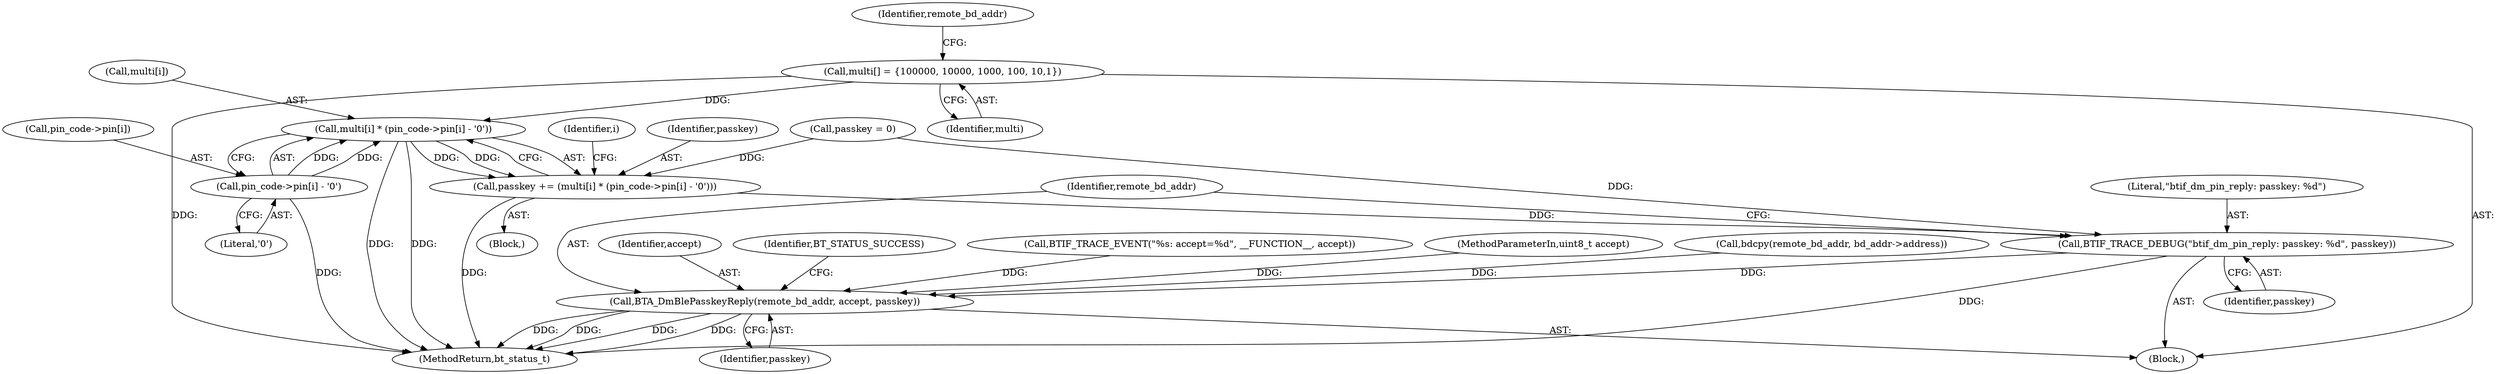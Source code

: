 digraph "0_Android_9b534de2aca5d790c2a1c4d76b545f16137d95dd@array" {
"1000147" [label="(Call,multi[i] * (pin_code->pin[i] - '0'))"];
"1000127" [label="(Call,multi[] = {100000, 10000, 1000, 100, 10,1})"];
"1000151" [label="(Call,pin_code->pin[i] - '0')"];
"1000145" [label="(Call,passkey += (multi[i] * (pin_code->pin[i] - '0')))"];
"1000158" [label="(Call,BTIF_TRACE_DEBUG(\"btif_dm_pin_reply: passkey: %d\", passkey))"];
"1000161" [label="(Call,BTA_DmBlePasskeyReply(remote_bd_addr, accept, passkey))"];
"1000148" [label="(Call,multi[i])"];
"1000127" [label="(Call,multi[] = {100000, 10000, 1000, 100, 10,1})"];
"1000131" [label="(Identifier,remote_bd_addr)"];
"1000143" [label="(Identifier,i)"];
"1000161" [label="(Call,BTA_DmBlePasskeyReply(remote_bd_addr, accept, passkey))"];
"1000162" [label="(Identifier,remote_bd_addr)"];
"1000163" [label="(Identifier,accept)"];
"1000146" [label="(Identifier,passkey)"];
"1000123" [label="(Call,passkey = 0)"];
"1000128" [label="(Identifier,multi)"];
"1000144" [label="(Block,)"];
"1000159" [label="(Literal,\"btif_dm_pin_reply: passkey: %d\")"];
"1000152" [label="(Call,pin_code->pin[i])"];
"1000147" [label="(Call,multi[i] * (pin_code->pin[i] - '0'))"];
"1000158" [label="(Call,BTIF_TRACE_DEBUG(\"btif_dm_pin_reply: passkey: %d\", passkey))"];
"1000164" [label="(Identifier,passkey)"];
"1000186" [label="(Identifier,BT_STATUS_SUCCESS)"];
"1000157" [label="(Literal,'0')"];
"1000106" [label="(Call,BTIF_TRACE_EVENT(\"%s: accept=%d\", __FUNCTION__, accept))"];
"1000145" [label="(Call,passkey += (multi[i] * (pin_code->pin[i] - '0')))"];
"1000120" [label="(Block,)"];
"1000102" [label="(MethodParameterIn,uint8_t accept)"];
"1000187" [label="(MethodReturn,bt_status_t)"];
"1000130" [label="(Call,bdcpy(remote_bd_addr, bd_addr->address))"];
"1000160" [label="(Identifier,passkey)"];
"1000151" [label="(Call,pin_code->pin[i] - '0')"];
"1000147" -> "1000145"  [label="AST: "];
"1000147" -> "1000151"  [label="CFG: "];
"1000148" -> "1000147"  [label="AST: "];
"1000151" -> "1000147"  [label="AST: "];
"1000145" -> "1000147"  [label="CFG: "];
"1000147" -> "1000187"  [label="DDG: "];
"1000147" -> "1000187"  [label="DDG: "];
"1000147" -> "1000145"  [label="DDG: "];
"1000147" -> "1000145"  [label="DDG: "];
"1000127" -> "1000147"  [label="DDG: "];
"1000151" -> "1000147"  [label="DDG: "];
"1000151" -> "1000147"  [label="DDG: "];
"1000127" -> "1000120"  [label="AST: "];
"1000127" -> "1000128"  [label="CFG: "];
"1000128" -> "1000127"  [label="AST: "];
"1000131" -> "1000127"  [label="CFG: "];
"1000127" -> "1000187"  [label="DDG: "];
"1000151" -> "1000157"  [label="CFG: "];
"1000152" -> "1000151"  [label="AST: "];
"1000157" -> "1000151"  [label="AST: "];
"1000151" -> "1000187"  [label="DDG: "];
"1000145" -> "1000144"  [label="AST: "];
"1000146" -> "1000145"  [label="AST: "];
"1000143" -> "1000145"  [label="CFG: "];
"1000145" -> "1000187"  [label="DDG: "];
"1000123" -> "1000145"  [label="DDG: "];
"1000145" -> "1000158"  [label="DDG: "];
"1000158" -> "1000120"  [label="AST: "];
"1000158" -> "1000160"  [label="CFG: "];
"1000159" -> "1000158"  [label="AST: "];
"1000160" -> "1000158"  [label="AST: "];
"1000162" -> "1000158"  [label="CFG: "];
"1000158" -> "1000187"  [label="DDG: "];
"1000123" -> "1000158"  [label="DDG: "];
"1000158" -> "1000161"  [label="DDG: "];
"1000161" -> "1000120"  [label="AST: "];
"1000161" -> "1000164"  [label="CFG: "];
"1000162" -> "1000161"  [label="AST: "];
"1000163" -> "1000161"  [label="AST: "];
"1000164" -> "1000161"  [label="AST: "];
"1000186" -> "1000161"  [label="CFG: "];
"1000161" -> "1000187"  [label="DDG: "];
"1000161" -> "1000187"  [label="DDG: "];
"1000161" -> "1000187"  [label="DDG: "];
"1000161" -> "1000187"  [label="DDG: "];
"1000130" -> "1000161"  [label="DDG: "];
"1000106" -> "1000161"  [label="DDG: "];
"1000102" -> "1000161"  [label="DDG: "];
}
